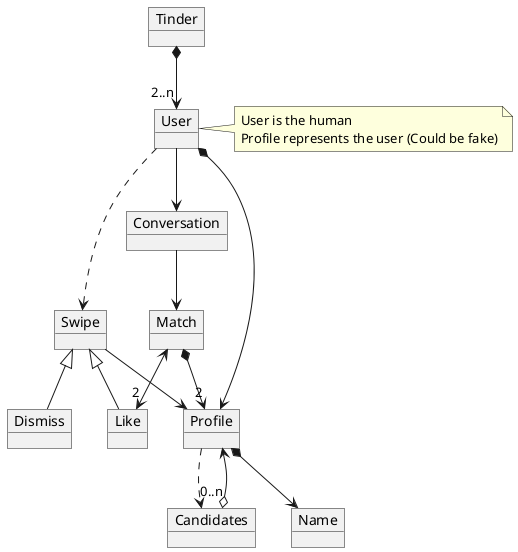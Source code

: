 @startuml

object Tinder
object Match
object Like
object Dismiss
object Swipe
object Candidates
object User
note right
User is the human
Profile represents the user (Could be fake)
end note
object Profile
object Name
object Conversation

User ..> Swipe
User *--> Profile

Tinder *--> "2..n" User
Profile *--> Name

Like -up-|> Swipe
Dismiss -up-|> Swipe
Candidates "0..n" o-down-> Profile

Profile ..> Candidates
Conversation --> Match

Swipe --> Profile
Match *--> "2" Profile
Match <--> "2" Like

User --> Conversation

@enduml